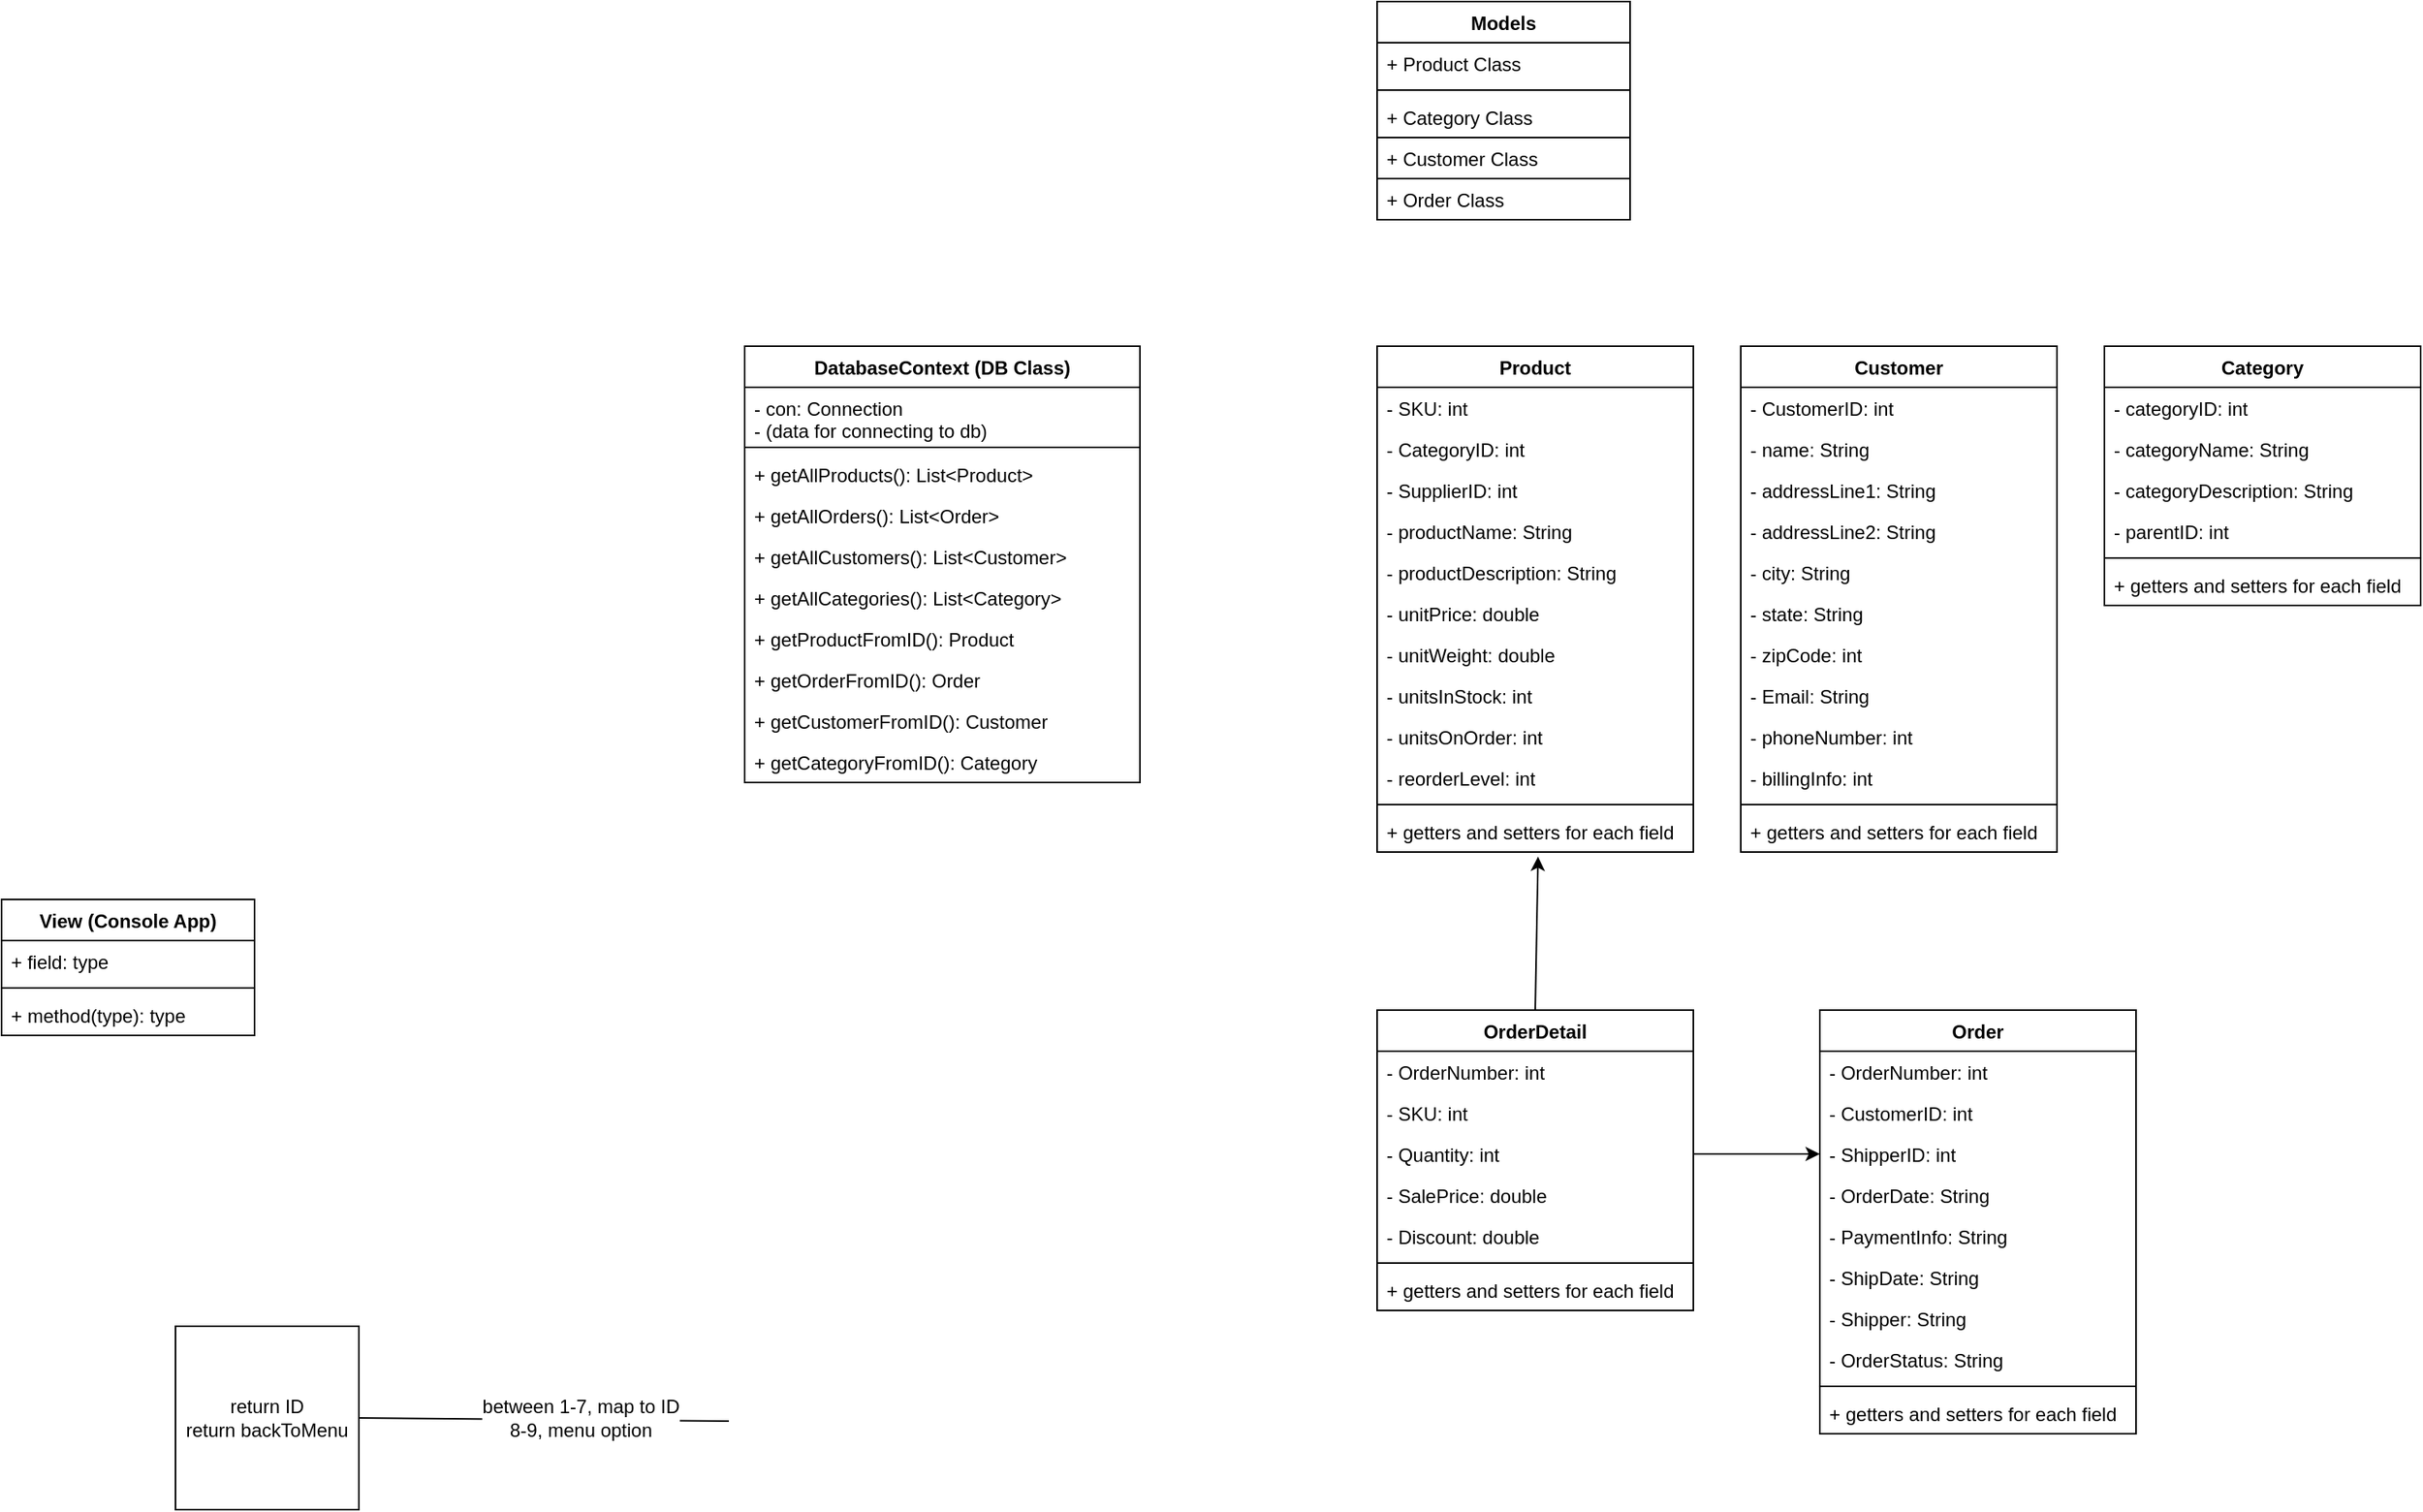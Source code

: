 <mxfile version="12.8.1" type="device"><diagram id="C5RBs43oDa-KdzZeNtuy" name="Page-1"><mxGraphModel dx="2441" dy="1769" grid="1" gridSize="10" guides="1" tooltips="1" connect="1" arrows="1" fold="1" page="1" pageScale="1" pageWidth="827" pageHeight="1169" math="0" shadow="0"><root><mxCell id="WIyWlLk6GJQsqaUBKTNV-0"/><mxCell id="WIyWlLk6GJQsqaUBKTNV-1" parent="WIyWlLk6GJQsqaUBKTNV-0"/><mxCell id="FMAhl7iZ53xUubGIXTkk-8" value="DatabaseContext (DB Class)" style="swimlane;fontStyle=1;align=center;verticalAlign=top;childLayout=stackLayout;horizontal=1;startSize=26;horizontalStack=0;resizeParent=1;resizeParentMax=0;resizeLast=0;collapsible=1;marginBottom=0;" vertex="1" parent="WIyWlLk6GJQsqaUBKTNV-1"><mxGeometry x="70" y="80" width="250" height="276" as="geometry"><mxRectangle x="80" y="80" width="90" height="26" as="alternateBounds"/></mxGeometry></mxCell><mxCell id="FMAhl7iZ53xUubGIXTkk-9" value="- con: Connection&#10;- (data for connecting to db)" style="text;strokeColor=none;fillColor=none;align=left;verticalAlign=top;spacingLeft=4;spacingRight=4;overflow=hidden;rotatable=0;points=[[0,0.5],[1,0.5]];portConstraint=eastwest;" vertex="1" parent="FMAhl7iZ53xUubGIXTkk-8"><mxGeometry y="26" width="250" height="34" as="geometry"/></mxCell><mxCell id="FMAhl7iZ53xUubGIXTkk-10" value="" style="line;strokeWidth=1;fillColor=none;align=left;verticalAlign=middle;spacingTop=-1;spacingLeft=3;spacingRight=3;rotatable=0;labelPosition=right;points=[];portConstraint=eastwest;" vertex="1" parent="FMAhl7iZ53xUubGIXTkk-8"><mxGeometry y="60" width="250" height="8" as="geometry"/></mxCell><mxCell id="FMAhl7iZ53xUubGIXTkk-31" value="+ getAllProducts(): List&lt;Product&gt;" style="text;strokeColor=none;fillColor=none;align=left;verticalAlign=top;spacingLeft=4;spacingRight=4;overflow=hidden;rotatable=0;points=[[0,0.5],[1,0.5]];portConstraint=eastwest;" vertex="1" parent="FMAhl7iZ53xUubGIXTkk-8"><mxGeometry y="68" width="250" height="26" as="geometry"/></mxCell><mxCell id="FMAhl7iZ53xUubGIXTkk-32" value="+ getAllOrders(): List&lt;Order&gt;" style="text;strokeColor=none;fillColor=none;align=left;verticalAlign=top;spacingLeft=4;spacingRight=4;overflow=hidden;rotatable=0;points=[[0,0.5],[1,0.5]];portConstraint=eastwest;" vertex="1" parent="FMAhl7iZ53xUubGIXTkk-8"><mxGeometry y="94" width="250" height="26" as="geometry"/></mxCell><mxCell id="FMAhl7iZ53xUubGIXTkk-33" value="+ getAllCustomers(): List&lt;Customer&gt;" style="text;strokeColor=none;fillColor=none;align=left;verticalAlign=top;spacingLeft=4;spacingRight=4;overflow=hidden;rotatable=0;points=[[0,0.5],[1,0.5]];portConstraint=eastwest;" vertex="1" parent="FMAhl7iZ53xUubGIXTkk-8"><mxGeometry y="120" width="250" height="26" as="geometry"/></mxCell><mxCell id="FMAhl7iZ53xUubGIXTkk-34" value="+ getAllCategories(): List&lt;Category&gt;" style="text;strokeColor=none;fillColor=none;align=left;verticalAlign=top;spacingLeft=4;spacingRight=4;overflow=hidden;rotatable=0;points=[[0,0.5],[1,0.5]];portConstraint=eastwest;" vertex="1" parent="FMAhl7iZ53xUubGIXTkk-8"><mxGeometry y="146" width="250" height="26" as="geometry"/></mxCell><mxCell id="FMAhl7iZ53xUubGIXTkk-35" value="+ getProductFromID(): Product" style="text;strokeColor=none;fillColor=none;align=left;verticalAlign=top;spacingLeft=4;spacingRight=4;overflow=hidden;rotatable=0;points=[[0,0.5],[1,0.5]];portConstraint=eastwest;" vertex="1" parent="FMAhl7iZ53xUubGIXTkk-8"><mxGeometry y="172" width="250" height="26" as="geometry"/></mxCell><mxCell id="FMAhl7iZ53xUubGIXTkk-36" value="+ getOrderFromID(): Order" style="text;strokeColor=none;fillColor=none;align=left;verticalAlign=top;spacingLeft=4;spacingRight=4;overflow=hidden;rotatable=0;points=[[0,0.5],[1,0.5]];portConstraint=eastwest;" vertex="1" parent="FMAhl7iZ53xUubGIXTkk-8"><mxGeometry y="198" width="250" height="26" as="geometry"/></mxCell><mxCell id="FMAhl7iZ53xUubGIXTkk-37" value="+ getCustomerFromID(): Customer" style="text;strokeColor=none;fillColor=none;align=left;verticalAlign=top;spacingLeft=4;spacingRight=4;overflow=hidden;rotatable=0;points=[[0,0.5],[1,0.5]];portConstraint=eastwest;" vertex="1" parent="FMAhl7iZ53xUubGIXTkk-8"><mxGeometry y="224" width="250" height="26" as="geometry"/></mxCell><mxCell id="FMAhl7iZ53xUubGIXTkk-11" value="+ getCategoryFromID(): Category" style="text;strokeColor=none;fillColor=none;align=left;verticalAlign=top;spacingLeft=4;spacingRight=4;overflow=hidden;rotatable=0;points=[[0,0.5],[1,0.5]];portConstraint=eastwest;" vertex="1" parent="FMAhl7iZ53xUubGIXTkk-8"><mxGeometry y="250" width="250" height="26" as="geometry"/></mxCell><mxCell id="FMAhl7iZ53xUubGIXTkk-12" value="View (Console App)" style="swimlane;fontStyle=1;align=center;verticalAlign=top;childLayout=stackLayout;horizontal=1;startSize=26;horizontalStack=0;resizeParent=1;resizeParentMax=0;resizeLast=0;collapsible=1;marginBottom=0;" vertex="1" parent="WIyWlLk6GJQsqaUBKTNV-1"><mxGeometry x="-400" y="430" width="160" height="86" as="geometry"/></mxCell><mxCell id="FMAhl7iZ53xUubGIXTkk-13" value="+ field: type" style="text;strokeColor=none;fillColor=none;align=left;verticalAlign=top;spacingLeft=4;spacingRight=4;overflow=hidden;rotatable=0;points=[[0,0.5],[1,0.5]];portConstraint=eastwest;" vertex="1" parent="FMAhl7iZ53xUubGIXTkk-12"><mxGeometry y="26" width="160" height="26" as="geometry"/></mxCell><mxCell id="FMAhl7iZ53xUubGIXTkk-14" value="" style="line;strokeWidth=1;fillColor=none;align=left;verticalAlign=middle;spacingTop=-1;spacingLeft=3;spacingRight=3;rotatable=0;labelPosition=right;points=[];portConstraint=eastwest;" vertex="1" parent="FMAhl7iZ53xUubGIXTkk-12"><mxGeometry y="52" width="160" height="8" as="geometry"/></mxCell><mxCell id="FMAhl7iZ53xUubGIXTkk-15" value="+ method(type): type" style="text;strokeColor=none;fillColor=none;align=left;verticalAlign=top;spacingLeft=4;spacingRight=4;overflow=hidden;rotatable=0;points=[[0,0.5],[1,0.5]];portConstraint=eastwest;" vertex="1" parent="FMAhl7iZ53xUubGIXTkk-12"><mxGeometry y="60" width="160" height="26" as="geometry"/></mxCell><mxCell id="FMAhl7iZ53xUubGIXTkk-16" value="Models" style="swimlane;fontStyle=1;align=center;verticalAlign=top;childLayout=stackLayout;horizontal=1;startSize=26;horizontalStack=0;resizeParent=1;resizeParentMax=0;resizeLast=0;collapsible=1;marginBottom=0;" vertex="1" parent="WIyWlLk6GJQsqaUBKTNV-1"><mxGeometry x="470" y="-138" width="160" height="138" as="geometry"><mxRectangle x="440" y="80" width="70" height="26" as="alternateBounds"/></mxGeometry></mxCell><mxCell id="FMAhl7iZ53xUubGIXTkk-17" value="+ Product Class" style="text;strokeColor=none;fillColor=none;align=left;verticalAlign=top;spacingLeft=4;spacingRight=4;overflow=hidden;rotatable=0;points=[[0,0.5],[1,0.5]];portConstraint=eastwest;" vertex="1" parent="FMAhl7iZ53xUubGIXTkk-16"><mxGeometry y="26" width="160" height="26" as="geometry"/></mxCell><mxCell id="FMAhl7iZ53xUubGIXTkk-18" value="" style="line;strokeWidth=1;fillColor=none;align=left;verticalAlign=middle;spacingTop=-1;spacingLeft=3;spacingRight=3;rotatable=0;labelPosition=right;points=[];portConstraint=eastwest;" vertex="1" parent="FMAhl7iZ53xUubGIXTkk-16"><mxGeometry y="52" width="160" height="8" as="geometry"/></mxCell><mxCell id="FMAhl7iZ53xUubGIXTkk-19" value="+ Category Class" style="text;strokeColor=none;fillColor=none;align=left;verticalAlign=top;spacingLeft=4;spacingRight=4;overflow=hidden;rotatable=0;points=[[0,0.5],[1,0.5]];portConstraint=eastwest;" vertex="1" parent="FMAhl7iZ53xUubGIXTkk-16"><mxGeometry y="60" width="160" height="26" as="geometry"/></mxCell><mxCell id="FMAhl7iZ53xUubGIXTkk-27" value="+ Customer Class" style="text;strokeColor=#000000;fillColor=none;align=left;verticalAlign=top;spacingLeft=4;spacingRight=4;overflow=hidden;rotatable=0;points=[[0,0.5],[1,0.5]];portConstraint=eastwest;" vertex="1" parent="FMAhl7iZ53xUubGIXTkk-16"><mxGeometry y="86" width="160" height="26" as="geometry"/></mxCell><mxCell id="FMAhl7iZ53xUubGIXTkk-28" value="+ Order Class" style="text;strokeColor=#000000;fillColor=none;align=left;verticalAlign=top;spacingLeft=4;spacingRight=4;overflow=hidden;rotatable=0;points=[[0,0.5],[1,0.5]];portConstraint=eastwest;" vertex="1" parent="FMAhl7iZ53xUubGIXTkk-16"><mxGeometry y="112" width="160" height="26" as="geometry"/></mxCell><mxCell id="FMAhl7iZ53xUubGIXTkk-55" value="Product" style="swimlane;fontStyle=1;align=center;verticalAlign=top;childLayout=stackLayout;horizontal=1;startSize=26;horizontalStack=0;resizeParent=1;resizeParentMax=0;resizeLast=0;collapsible=1;marginBottom=0;strokeColor=#000000;" vertex="1" parent="WIyWlLk6GJQsqaUBKTNV-1"><mxGeometry x="470" y="80" width="200" height="320" as="geometry"/></mxCell><mxCell id="FMAhl7iZ53xUubGIXTkk-56" value="- SKU: int" style="text;strokeColor=none;fillColor=none;align=left;verticalAlign=top;spacingLeft=4;spacingRight=4;overflow=hidden;rotatable=0;points=[[0,0.5],[1,0.5]];portConstraint=eastwest;" vertex="1" parent="FMAhl7iZ53xUubGIXTkk-55"><mxGeometry y="26" width="200" height="26" as="geometry"/></mxCell><mxCell id="FMAhl7iZ53xUubGIXTkk-59" value="- CategoryID: int" style="text;strokeColor=none;fillColor=none;align=left;verticalAlign=top;spacingLeft=4;spacingRight=4;overflow=hidden;rotatable=0;points=[[0,0.5],[1,0.5]];portConstraint=eastwest;" vertex="1" parent="FMAhl7iZ53xUubGIXTkk-55"><mxGeometry y="52" width="200" height="26" as="geometry"/></mxCell><mxCell id="FMAhl7iZ53xUubGIXTkk-60" value="- SupplierID: int" style="text;strokeColor=none;fillColor=none;align=left;verticalAlign=top;spacingLeft=4;spacingRight=4;overflow=hidden;rotatable=0;points=[[0,0.5],[1,0.5]];portConstraint=eastwest;" vertex="1" parent="FMAhl7iZ53xUubGIXTkk-55"><mxGeometry y="78" width="200" height="26" as="geometry"/></mxCell><mxCell id="FMAhl7iZ53xUubGIXTkk-61" value="- productName: String" style="text;strokeColor=none;fillColor=none;align=left;verticalAlign=top;spacingLeft=4;spacingRight=4;overflow=hidden;rotatable=0;points=[[0,0.5],[1,0.5]];portConstraint=eastwest;" vertex="1" parent="FMAhl7iZ53xUubGIXTkk-55"><mxGeometry y="104" width="200" height="26" as="geometry"/></mxCell><mxCell id="FMAhl7iZ53xUubGIXTkk-62" value="- productDescription: String" style="text;strokeColor=none;fillColor=none;align=left;verticalAlign=top;spacingLeft=4;spacingRight=4;overflow=hidden;rotatable=0;points=[[0,0.5],[1,0.5]];portConstraint=eastwest;" vertex="1" parent="FMAhl7iZ53xUubGIXTkk-55"><mxGeometry y="130" width="200" height="26" as="geometry"/></mxCell><mxCell id="FMAhl7iZ53xUubGIXTkk-63" value="- unitPrice: double" style="text;strokeColor=none;fillColor=none;align=left;verticalAlign=top;spacingLeft=4;spacingRight=4;overflow=hidden;rotatable=0;points=[[0,0.5],[1,0.5]];portConstraint=eastwest;" vertex="1" parent="FMAhl7iZ53xUubGIXTkk-55"><mxGeometry y="156" width="200" height="26" as="geometry"/></mxCell><mxCell id="FMAhl7iZ53xUubGIXTkk-64" value="- unitWeight: double" style="text;strokeColor=none;fillColor=none;align=left;verticalAlign=top;spacingLeft=4;spacingRight=4;overflow=hidden;rotatable=0;points=[[0,0.5],[1,0.5]];portConstraint=eastwest;" vertex="1" parent="FMAhl7iZ53xUubGIXTkk-55"><mxGeometry y="182" width="200" height="26" as="geometry"/></mxCell><mxCell id="FMAhl7iZ53xUubGIXTkk-65" value="- unitsInStock: int" style="text;strokeColor=none;fillColor=none;align=left;verticalAlign=top;spacingLeft=4;spacingRight=4;overflow=hidden;rotatable=0;points=[[0,0.5],[1,0.5]];portConstraint=eastwest;" vertex="1" parent="FMAhl7iZ53xUubGIXTkk-55"><mxGeometry y="208" width="200" height="26" as="geometry"/></mxCell><mxCell id="FMAhl7iZ53xUubGIXTkk-66" value="- unitsOnOrder: int" style="text;strokeColor=none;fillColor=none;align=left;verticalAlign=top;spacingLeft=4;spacingRight=4;overflow=hidden;rotatable=0;points=[[0,0.5],[1,0.5]];portConstraint=eastwest;" vertex="1" parent="FMAhl7iZ53xUubGIXTkk-55"><mxGeometry y="234" width="200" height="26" as="geometry"/></mxCell><mxCell id="FMAhl7iZ53xUubGIXTkk-67" value="- reorderLevel: int" style="text;strokeColor=none;fillColor=none;align=left;verticalAlign=top;spacingLeft=4;spacingRight=4;overflow=hidden;rotatable=0;points=[[0,0.5],[1,0.5]];portConstraint=eastwest;" vertex="1" parent="FMAhl7iZ53xUubGIXTkk-55"><mxGeometry y="260" width="200" height="26" as="geometry"/></mxCell><mxCell id="FMAhl7iZ53xUubGIXTkk-57" value="" style="line;strokeWidth=1;fillColor=none;align=left;verticalAlign=middle;spacingTop=-1;spacingLeft=3;spacingRight=3;rotatable=0;labelPosition=right;points=[];portConstraint=eastwest;" vertex="1" parent="FMAhl7iZ53xUubGIXTkk-55"><mxGeometry y="286" width="200" height="8" as="geometry"/></mxCell><mxCell id="FMAhl7iZ53xUubGIXTkk-58" value="+ getters and setters for each field" style="text;strokeColor=none;fillColor=none;align=left;verticalAlign=top;spacingLeft=4;spacingRight=4;overflow=hidden;rotatable=0;points=[[0,0.5],[1,0.5]];portConstraint=eastwest;" vertex="1" parent="FMAhl7iZ53xUubGIXTkk-55"><mxGeometry y="294" width="200" height="26" as="geometry"/></mxCell><mxCell id="FMAhl7iZ53xUubGIXTkk-68" value="Customer" style="swimlane;fontStyle=1;align=center;verticalAlign=top;childLayout=stackLayout;horizontal=1;startSize=26;horizontalStack=0;resizeParent=1;resizeParentMax=0;resizeLast=0;collapsible=1;marginBottom=0;strokeColor=#000000;" vertex="1" parent="WIyWlLk6GJQsqaUBKTNV-1"><mxGeometry x="700" y="80" width="200" height="320" as="geometry"/></mxCell><mxCell id="FMAhl7iZ53xUubGIXTkk-69" value="- CustomerID: int" style="text;strokeColor=none;fillColor=none;align=left;verticalAlign=top;spacingLeft=4;spacingRight=4;overflow=hidden;rotatable=0;points=[[0,0.5],[1,0.5]];portConstraint=eastwest;" vertex="1" parent="FMAhl7iZ53xUubGIXTkk-68"><mxGeometry y="26" width="200" height="26" as="geometry"/></mxCell><mxCell id="FMAhl7iZ53xUubGIXTkk-70" value="- name: String" style="text;strokeColor=none;fillColor=none;align=left;verticalAlign=top;spacingLeft=4;spacingRight=4;overflow=hidden;rotatable=0;points=[[0,0.5],[1,0.5]];portConstraint=eastwest;" vertex="1" parent="FMAhl7iZ53xUubGIXTkk-68"><mxGeometry y="52" width="200" height="26" as="geometry"/></mxCell><mxCell id="FMAhl7iZ53xUubGIXTkk-71" value="- addressLine1: String" style="text;strokeColor=none;fillColor=none;align=left;verticalAlign=top;spacingLeft=4;spacingRight=4;overflow=hidden;rotatable=0;points=[[0,0.5],[1,0.5]];portConstraint=eastwest;" vertex="1" parent="FMAhl7iZ53xUubGIXTkk-68"><mxGeometry y="78" width="200" height="26" as="geometry"/></mxCell><mxCell id="FMAhl7iZ53xUubGIXTkk-72" value="- addressLine2: String" style="text;strokeColor=none;fillColor=none;align=left;verticalAlign=top;spacingLeft=4;spacingRight=4;overflow=hidden;rotatable=0;points=[[0,0.5],[1,0.5]];portConstraint=eastwest;" vertex="1" parent="FMAhl7iZ53xUubGIXTkk-68"><mxGeometry y="104" width="200" height="26" as="geometry"/></mxCell><mxCell id="FMAhl7iZ53xUubGIXTkk-73" value="- city: String" style="text;strokeColor=none;fillColor=none;align=left;verticalAlign=top;spacingLeft=4;spacingRight=4;overflow=hidden;rotatable=0;points=[[0,0.5],[1,0.5]];portConstraint=eastwest;" vertex="1" parent="FMAhl7iZ53xUubGIXTkk-68"><mxGeometry y="130" width="200" height="26" as="geometry"/></mxCell><mxCell id="FMAhl7iZ53xUubGIXTkk-74" value="- state: String" style="text;strokeColor=none;fillColor=none;align=left;verticalAlign=top;spacingLeft=4;spacingRight=4;overflow=hidden;rotatable=0;points=[[0,0.5],[1,0.5]];portConstraint=eastwest;" vertex="1" parent="FMAhl7iZ53xUubGIXTkk-68"><mxGeometry y="156" width="200" height="26" as="geometry"/></mxCell><mxCell id="FMAhl7iZ53xUubGIXTkk-75" value="- zipCode: int" style="text;strokeColor=none;fillColor=none;align=left;verticalAlign=top;spacingLeft=4;spacingRight=4;overflow=hidden;rotatable=0;points=[[0,0.5],[1,0.5]];portConstraint=eastwest;" vertex="1" parent="FMAhl7iZ53xUubGIXTkk-68"><mxGeometry y="182" width="200" height="26" as="geometry"/></mxCell><mxCell id="FMAhl7iZ53xUubGIXTkk-76" value="- Email: String" style="text;strokeColor=none;fillColor=none;align=left;verticalAlign=top;spacingLeft=4;spacingRight=4;overflow=hidden;rotatable=0;points=[[0,0.5],[1,0.5]];portConstraint=eastwest;" vertex="1" parent="FMAhl7iZ53xUubGIXTkk-68"><mxGeometry y="208" width="200" height="26" as="geometry"/></mxCell><mxCell id="FMAhl7iZ53xUubGIXTkk-77" value="- phoneNumber: int" style="text;strokeColor=none;fillColor=none;align=left;verticalAlign=top;spacingLeft=4;spacingRight=4;overflow=hidden;rotatable=0;points=[[0,0.5],[1,0.5]];portConstraint=eastwest;" vertex="1" parent="FMAhl7iZ53xUubGIXTkk-68"><mxGeometry y="234" width="200" height="26" as="geometry"/></mxCell><mxCell id="FMAhl7iZ53xUubGIXTkk-78" value="- billingInfo: int" style="text;strokeColor=none;fillColor=none;align=left;verticalAlign=top;spacingLeft=4;spacingRight=4;overflow=hidden;rotatable=0;points=[[0,0.5],[1,0.5]];portConstraint=eastwest;" vertex="1" parent="FMAhl7iZ53xUubGIXTkk-68"><mxGeometry y="260" width="200" height="26" as="geometry"/></mxCell><mxCell id="FMAhl7iZ53xUubGIXTkk-79" value="" style="line;strokeWidth=1;fillColor=none;align=left;verticalAlign=middle;spacingTop=-1;spacingLeft=3;spacingRight=3;rotatable=0;labelPosition=right;points=[];portConstraint=eastwest;" vertex="1" parent="FMAhl7iZ53xUubGIXTkk-68"><mxGeometry y="286" width="200" height="8" as="geometry"/></mxCell><mxCell id="FMAhl7iZ53xUubGIXTkk-80" value="+ getters and setters for each field" style="text;strokeColor=none;fillColor=none;align=left;verticalAlign=top;spacingLeft=4;spacingRight=4;overflow=hidden;rotatable=0;points=[[0,0.5],[1,0.5]];portConstraint=eastwest;" vertex="1" parent="FMAhl7iZ53xUubGIXTkk-68"><mxGeometry y="294" width="200" height="26" as="geometry"/></mxCell><mxCell id="FMAhl7iZ53xUubGIXTkk-82" value="Category" style="swimlane;fontStyle=1;align=center;verticalAlign=top;childLayout=stackLayout;horizontal=1;startSize=26;horizontalStack=0;resizeParent=1;resizeParentMax=0;resizeLast=0;collapsible=1;marginBottom=0;strokeColor=#000000;" vertex="1" parent="WIyWlLk6GJQsqaUBKTNV-1"><mxGeometry x="930" y="80" width="200" height="164" as="geometry"/></mxCell><mxCell id="FMAhl7iZ53xUubGIXTkk-83" value="- categoryID: int" style="text;strokeColor=none;fillColor=none;align=left;verticalAlign=top;spacingLeft=4;spacingRight=4;overflow=hidden;rotatable=0;points=[[0,0.5],[1,0.5]];portConstraint=eastwest;" vertex="1" parent="FMAhl7iZ53xUubGIXTkk-82"><mxGeometry y="26" width="200" height="26" as="geometry"/></mxCell><mxCell id="FMAhl7iZ53xUubGIXTkk-84" value="- categoryName: String" style="text;strokeColor=none;fillColor=none;align=left;verticalAlign=top;spacingLeft=4;spacingRight=4;overflow=hidden;rotatable=0;points=[[0,0.5],[1,0.5]];portConstraint=eastwest;" vertex="1" parent="FMAhl7iZ53xUubGIXTkk-82"><mxGeometry y="52" width="200" height="26" as="geometry"/></mxCell><mxCell id="FMAhl7iZ53xUubGIXTkk-85" value="- categoryDescription: String" style="text;strokeColor=none;fillColor=none;align=left;verticalAlign=top;spacingLeft=4;spacingRight=4;overflow=hidden;rotatable=0;points=[[0,0.5],[1,0.5]];portConstraint=eastwest;" vertex="1" parent="FMAhl7iZ53xUubGIXTkk-82"><mxGeometry y="78" width="200" height="26" as="geometry"/></mxCell><mxCell id="FMAhl7iZ53xUubGIXTkk-86" value="- parentID: int" style="text;strokeColor=none;fillColor=none;align=left;verticalAlign=top;spacingLeft=4;spacingRight=4;overflow=hidden;rotatable=0;points=[[0,0.5],[1,0.5]];portConstraint=eastwest;" vertex="1" parent="FMAhl7iZ53xUubGIXTkk-82"><mxGeometry y="104" width="200" height="26" as="geometry"/></mxCell><mxCell id="FMAhl7iZ53xUubGIXTkk-93" value="" style="line;strokeWidth=1;fillColor=none;align=left;verticalAlign=middle;spacingTop=-1;spacingLeft=3;spacingRight=3;rotatable=0;labelPosition=right;points=[];portConstraint=eastwest;" vertex="1" parent="FMAhl7iZ53xUubGIXTkk-82"><mxGeometry y="130" width="200" height="8" as="geometry"/></mxCell><mxCell id="FMAhl7iZ53xUubGIXTkk-94" value="+ getters and setters for each field" style="text;strokeColor=none;fillColor=none;align=left;verticalAlign=top;spacingLeft=4;spacingRight=4;overflow=hidden;rotatable=0;points=[[0,0.5],[1,0.5]];portConstraint=eastwest;" vertex="1" parent="FMAhl7iZ53xUubGIXTkk-82"><mxGeometry y="138" width="200" height="26" as="geometry"/></mxCell><mxCell id="FMAhl7iZ53xUubGIXTkk-96" value="Order" style="swimlane;fontStyle=1;align=center;verticalAlign=top;childLayout=stackLayout;horizontal=1;startSize=26;horizontalStack=0;resizeParent=1;resizeParentMax=0;resizeLast=0;collapsible=1;marginBottom=0;strokeColor=#000000;" vertex="1" parent="WIyWlLk6GJQsqaUBKTNV-1"><mxGeometry x="750" y="500" width="200" height="268" as="geometry"/></mxCell><mxCell id="FMAhl7iZ53xUubGIXTkk-97" value="- OrderNumber: int" style="text;strokeColor=none;fillColor=none;align=left;verticalAlign=top;spacingLeft=4;spacingRight=4;overflow=hidden;rotatable=0;points=[[0,0.5],[1,0.5]];portConstraint=eastwest;" vertex="1" parent="FMAhl7iZ53xUubGIXTkk-96"><mxGeometry y="26" width="200" height="26" as="geometry"/></mxCell><mxCell id="FMAhl7iZ53xUubGIXTkk-98" value="- CustomerID: int" style="text;strokeColor=none;fillColor=none;align=left;verticalAlign=top;spacingLeft=4;spacingRight=4;overflow=hidden;rotatable=0;points=[[0,0.5],[1,0.5]];portConstraint=eastwest;" vertex="1" parent="FMAhl7iZ53xUubGIXTkk-96"><mxGeometry y="52" width="200" height="26" as="geometry"/></mxCell><mxCell id="FMAhl7iZ53xUubGIXTkk-99" value="- ShipperID: int" style="text;strokeColor=none;fillColor=none;align=left;verticalAlign=top;spacingLeft=4;spacingRight=4;overflow=hidden;rotatable=0;points=[[0,0.5],[1,0.5]];portConstraint=eastwest;" vertex="1" parent="FMAhl7iZ53xUubGIXTkk-96"><mxGeometry y="78" width="200" height="26" as="geometry"/></mxCell><mxCell id="FMAhl7iZ53xUubGIXTkk-100" value="- OrderDate: String" style="text;strokeColor=none;fillColor=none;align=left;verticalAlign=top;spacingLeft=4;spacingRight=4;overflow=hidden;rotatable=0;points=[[0,0.5],[1,0.5]];portConstraint=eastwest;" vertex="1" parent="FMAhl7iZ53xUubGIXTkk-96"><mxGeometry y="104" width="200" height="26" as="geometry"/></mxCell><mxCell id="FMAhl7iZ53xUubGIXTkk-101" value="- PaymentInfo: String" style="text;strokeColor=none;fillColor=none;align=left;verticalAlign=top;spacingLeft=4;spacingRight=4;overflow=hidden;rotatable=0;points=[[0,0.5],[1,0.5]];portConstraint=eastwest;" vertex="1" parent="FMAhl7iZ53xUubGIXTkk-96"><mxGeometry y="130" width="200" height="26" as="geometry"/></mxCell><mxCell id="FMAhl7iZ53xUubGIXTkk-102" value="- ShipDate: String" style="text;strokeColor=none;fillColor=none;align=left;verticalAlign=top;spacingLeft=4;spacingRight=4;overflow=hidden;rotatable=0;points=[[0,0.5],[1,0.5]];portConstraint=eastwest;" vertex="1" parent="FMAhl7iZ53xUubGIXTkk-96"><mxGeometry y="156" width="200" height="26" as="geometry"/></mxCell><mxCell id="FMAhl7iZ53xUubGIXTkk-103" value="- Shipper: String" style="text;strokeColor=none;fillColor=none;align=left;verticalAlign=top;spacingLeft=4;spacingRight=4;overflow=hidden;rotatable=0;points=[[0,0.5],[1,0.5]];portConstraint=eastwest;" vertex="1" parent="FMAhl7iZ53xUubGIXTkk-96"><mxGeometry y="182" width="200" height="26" as="geometry"/></mxCell><mxCell id="FMAhl7iZ53xUubGIXTkk-104" value="- OrderStatus: String" style="text;strokeColor=none;fillColor=none;align=left;verticalAlign=top;spacingLeft=4;spacingRight=4;overflow=hidden;rotatable=0;points=[[0,0.5],[1,0.5]];portConstraint=eastwest;" vertex="1" parent="FMAhl7iZ53xUubGIXTkk-96"><mxGeometry y="208" width="200" height="26" as="geometry"/></mxCell><mxCell id="FMAhl7iZ53xUubGIXTkk-107" value="" style="line;strokeWidth=1;fillColor=none;align=left;verticalAlign=middle;spacingTop=-1;spacingLeft=3;spacingRight=3;rotatable=0;labelPosition=right;points=[];portConstraint=eastwest;" vertex="1" parent="FMAhl7iZ53xUubGIXTkk-96"><mxGeometry y="234" width="200" height="8" as="geometry"/></mxCell><mxCell id="FMAhl7iZ53xUubGIXTkk-108" value="+ getters and setters for each field" style="text;strokeColor=none;fillColor=none;align=left;verticalAlign=top;spacingLeft=4;spacingRight=4;overflow=hidden;rotatable=0;points=[[0,0.5],[1,0.5]];portConstraint=eastwest;" vertex="1" parent="FMAhl7iZ53xUubGIXTkk-96"><mxGeometry y="242" width="200" height="26" as="geometry"/></mxCell><mxCell id="FMAhl7iZ53xUubGIXTkk-110" value="OrderDetail" style="swimlane;fontStyle=1;align=center;verticalAlign=top;childLayout=stackLayout;horizontal=1;startSize=26;horizontalStack=0;resizeParent=1;resizeParentMax=0;resizeLast=0;collapsible=1;marginBottom=0;strokeColor=#000000;" vertex="1" parent="WIyWlLk6GJQsqaUBKTNV-1"><mxGeometry x="470" y="500" width="200" height="190" as="geometry"/></mxCell><mxCell id="FMAhl7iZ53xUubGIXTkk-111" value="- OrderNumber: int" style="text;strokeColor=none;fillColor=none;align=left;verticalAlign=top;spacingLeft=4;spacingRight=4;overflow=hidden;rotatable=0;points=[[0,0.5],[1,0.5]];portConstraint=eastwest;" vertex="1" parent="FMAhl7iZ53xUubGIXTkk-110"><mxGeometry y="26" width="200" height="26" as="geometry"/></mxCell><mxCell id="FMAhl7iZ53xUubGIXTkk-112" value="- SKU: int" style="text;strokeColor=none;fillColor=none;align=left;verticalAlign=top;spacingLeft=4;spacingRight=4;overflow=hidden;rotatable=0;points=[[0,0.5],[1,0.5]];portConstraint=eastwest;" vertex="1" parent="FMAhl7iZ53xUubGIXTkk-110"><mxGeometry y="52" width="200" height="26" as="geometry"/></mxCell><mxCell id="FMAhl7iZ53xUubGIXTkk-113" value="- Quantity: int" style="text;strokeColor=none;fillColor=none;align=left;verticalAlign=top;spacingLeft=4;spacingRight=4;overflow=hidden;rotatable=0;points=[[0,0.5],[1,0.5]];portConstraint=eastwest;" vertex="1" parent="FMAhl7iZ53xUubGIXTkk-110"><mxGeometry y="78" width="200" height="26" as="geometry"/></mxCell><mxCell id="FMAhl7iZ53xUubGIXTkk-114" value="- SalePrice: double" style="text;strokeColor=none;fillColor=none;align=left;verticalAlign=top;spacingLeft=4;spacingRight=4;overflow=hidden;rotatable=0;points=[[0,0.5],[1,0.5]];portConstraint=eastwest;" vertex="1" parent="FMAhl7iZ53xUubGIXTkk-110"><mxGeometry y="104" width="200" height="26" as="geometry"/></mxCell><mxCell id="FMAhl7iZ53xUubGIXTkk-115" value="- Discount: double" style="text;strokeColor=none;fillColor=none;align=left;verticalAlign=top;spacingLeft=4;spacingRight=4;overflow=hidden;rotatable=0;points=[[0,0.5],[1,0.5]];portConstraint=eastwest;" vertex="1" parent="FMAhl7iZ53xUubGIXTkk-110"><mxGeometry y="130" width="200" height="26" as="geometry"/></mxCell><mxCell id="FMAhl7iZ53xUubGIXTkk-121" value="" style="line;strokeWidth=1;fillColor=none;align=left;verticalAlign=middle;spacingTop=-1;spacingLeft=3;spacingRight=3;rotatable=0;labelPosition=right;points=[];portConstraint=eastwest;" vertex="1" parent="FMAhl7iZ53xUubGIXTkk-110"><mxGeometry y="156" width="200" height="8" as="geometry"/></mxCell><mxCell id="FMAhl7iZ53xUubGIXTkk-122" value="+ getters and setters for each field" style="text;strokeColor=none;fillColor=none;align=left;verticalAlign=top;spacingLeft=4;spacingRight=4;overflow=hidden;rotatable=0;points=[[0,0.5],[1,0.5]];portConstraint=eastwest;" vertex="1" parent="FMAhl7iZ53xUubGIXTkk-110"><mxGeometry y="164" width="200" height="26" as="geometry"/></mxCell><mxCell id="FMAhl7iZ53xUubGIXTkk-125" value="" style="endArrow=classic;html=1;exitX=1;exitY=0.5;exitDx=0;exitDy=0;entryX=0;entryY=0.5;entryDx=0;entryDy=0;" edge="1" parent="WIyWlLk6GJQsqaUBKTNV-1" source="FMAhl7iZ53xUubGIXTkk-113" target="FMAhl7iZ53xUubGIXTkk-99"><mxGeometry width="50" height="50" relative="1" as="geometry"><mxPoint x="340" y="780" as="sourcePoint"/><mxPoint x="390" y="730" as="targetPoint"/></mxGeometry></mxCell><mxCell id="FMAhl7iZ53xUubGIXTkk-126" value="" style="endArrow=classic;html=1;exitX=0.5;exitY=0;exitDx=0;exitDy=0;entryX=0.509;entryY=1.112;entryDx=0;entryDy=0;entryPerimeter=0;" edge="1" parent="WIyWlLk6GJQsqaUBKTNV-1" source="FMAhl7iZ53xUubGIXTkk-110" target="FMAhl7iZ53xUubGIXTkk-58"><mxGeometry width="50" height="50" relative="1" as="geometry"><mxPoint x="330" y="520" as="sourcePoint"/><mxPoint x="380" y="470" as="targetPoint"/></mxGeometry></mxCell><mxCell id="FMAhl7iZ53xUubGIXTkk-127" value="return ID&lt;br&gt;return backToMenu" style="whiteSpace=wrap;html=1;aspect=fixed;strokeColor=#000000;" vertex="1" parent="WIyWlLk6GJQsqaUBKTNV-1"><mxGeometry x="-290" y="700" width="116" height="116" as="geometry"/></mxCell><mxCell id="FMAhl7iZ53xUubGIXTkk-128" value="" style="endArrow=none;html=1;exitX=1;exitY=0.5;exitDx=0;exitDy=0;" edge="1" parent="WIyWlLk6GJQsqaUBKTNV-1" source="FMAhl7iZ53xUubGIXTkk-127"><mxGeometry width="50" height="50" relative="1" as="geometry"><mxPoint x="-30" y="810" as="sourcePoint"/><mxPoint x="60" y="760" as="targetPoint"/></mxGeometry></mxCell><mxCell id="FMAhl7iZ53xUubGIXTkk-129" value="between 1-7, map to ID&lt;br&gt;8-9, menu option" style="text;html=1;align=center;verticalAlign=middle;resizable=0;points=[];labelBackgroundColor=#ffffff;" vertex="1" connectable="0" parent="FMAhl7iZ53xUubGIXTkk-128"><mxGeometry x="0.194" y="1" relative="1" as="geometry"><mxPoint as="offset"/></mxGeometry></mxCell></root></mxGraphModel></diagram></mxfile>